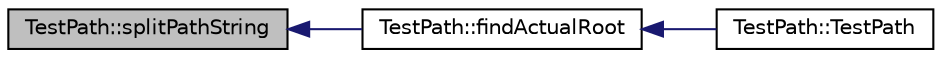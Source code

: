 digraph "TestPath::splitPathString"
{
  edge [fontname="Helvetica",fontsize="10",labelfontname="Helvetica",labelfontsize="10"];
  node [fontname="Helvetica",fontsize="10",shape=record];
  rankdir="LR";
  Node1 [label="TestPath::splitPathString",height=0.2,width=0.4,color="black", fillcolor="grey75", style="filled", fontcolor="black"];
  Node1 -> Node2 [dir="back",color="midnightblue",fontsize="10",style="solid",fontname="Helvetica"];
  Node2 [label="TestPath::findActualRoot",height=0.2,width=0.4,color="black", fillcolor="white", style="filled",URL="$class_test_path.html#a4229e1e693fbadd725d532e4a92e7d6d",tooltip="Finds the actual root of a path string and get the path string name components. "];
  Node2 -> Node3 [dir="back",color="midnightblue",fontsize="10",style="solid",fontname="Helvetica"];
  Node3 [label="TestPath::TestPath",height=0.2,width=0.4,color="black", fillcolor="white", style="filled",URL="$class_test_path.html#a5855701e39a328a19f9780a130106cb3",tooltip="Resolves a path from a string returned by toString(). "];
}
